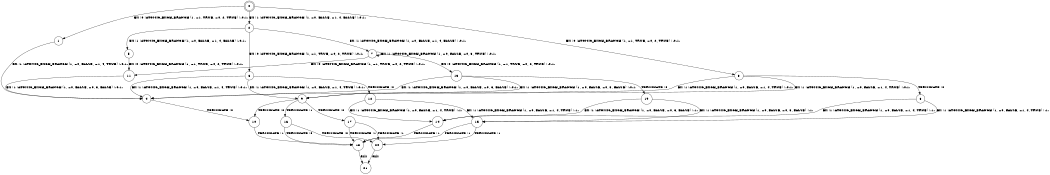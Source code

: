 digraph BCG {
size = "7, 10.5";
center = TRUE;
node [shape = circle];
0 [peripheries = 2];
0 -> 1 [label = "EX !0 !ATOMIC_EXCH_BRANCH (1, +1, TRUE, +0, 2, TRUE) !:0:1:"];
0 -> 2 [label = "EX !1 !ATOMIC_EXCH_BRANCH (1, +0, FALSE, +1, 4, FALSE) !:0:1:"];
0 -> 3 [label = "EX !0 !ATOMIC_EXCH_BRANCH (1, +1, TRUE, +0, 2, TRUE) !:0:1:"];
1 -> 4 [label = "EX !1 !ATOMIC_EXCH_BRANCH (1, +0, FALSE, +1, 4, TRUE) !:0:1:"];
2 -> 5 [label = "EX !1 !ATOMIC_EXCH_BRANCH (1, +0, FALSE, +1, 4, FALSE) !:0:1:"];
2 -> 6 [label = "EX !0 !ATOMIC_EXCH_BRANCH (1, +1, TRUE, +0, 2, TRUE) !:0:1:"];
2 -> 7 [label = "EX !1 !ATOMIC_EXCH_BRANCH (1, +0, FALSE, +1, 4, FALSE) !:0:1:"];
3 -> 4 [label = "EX !1 !ATOMIC_EXCH_BRANCH (1, +0, FALSE, +1, 4, TRUE) !:0:1:"];
3 -> 8 [label = "TERMINATE !0"];
3 -> 9 [label = "EX !1 !ATOMIC_EXCH_BRANCH (1, +0, FALSE, +1, 4, TRUE) !:0:1:"];
4 -> 10 [label = "TERMINATE !0"];
5 -> 11 [label = "EX !0 !ATOMIC_EXCH_BRANCH (1, +1, TRUE, +0, 2, TRUE) !:0:1:"];
6 -> 4 [label = "EX !1 !ATOMIC_EXCH_BRANCH (1, +0, FALSE, +1, 4, TRUE) !:0:1:"];
6 -> 12 [label = "TERMINATE !0"];
6 -> 9 [label = "EX !1 !ATOMIC_EXCH_BRANCH (1, +0, FALSE, +1, 4, TRUE) !:0:1:"];
7 -> 11 [label = "EX !0 !ATOMIC_EXCH_BRANCH (1, +1, TRUE, +0, 2, TRUE) !:0:1:"];
7 -> 13 [label = "EX !0 !ATOMIC_EXCH_BRANCH (1, +1, TRUE, +0, 2, TRUE) !:0:1:"];
7 -> 7 [label = "EX !1 !ATOMIC_EXCH_BRANCH (1, +0, FALSE, +0, 3, TRUE) !:0:1:"];
8 -> 14 [label = "EX !1 !ATOMIC_EXCH_BRANCH (1, +0, FALSE, +1, 4, TRUE) !:1:"];
8 -> 15 [label = "EX !1 !ATOMIC_EXCH_BRANCH (1, +0, FALSE, +1, 4, TRUE) !:1:"];
9 -> 10 [label = "TERMINATE !0"];
9 -> 16 [label = "TERMINATE !1"];
9 -> 17 [label = "TERMINATE !0"];
10 -> 18 [label = "TERMINATE !1"];
11 -> 4 [label = "EX !1 !ATOMIC_EXCH_BRANCH (1, +0, FALSE, +0, 3, FALSE) !:0:1:"];
12 -> 14 [label = "EX !1 !ATOMIC_EXCH_BRANCH (1, +0, FALSE, +1, 4, TRUE) !:1:"];
12 -> 15 [label = "EX !1 !ATOMIC_EXCH_BRANCH (1, +0, FALSE, +1, 4, TRUE) !:1:"];
13 -> 4 [label = "EX !1 !ATOMIC_EXCH_BRANCH (1, +0, FALSE, +0, 3, FALSE) !:0:1:"];
13 -> 19 [label = "TERMINATE !0"];
13 -> 9 [label = "EX !1 !ATOMIC_EXCH_BRANCH (1, +0, FALSE, +0, 3, FALSE) !:0:1:"];
14 -> 18 [label = "TERMINATE !1"];
15 -> 18 [label = "TERMINATE !1"];
15 -> 20 [label = "TERMINATE !1"];
16 -> 18 [label = "TERMINATE !0"];
16 -> 20 [label = "TERMINATE !0"];
17 -> 18 [label = "TERMINATE !1"];
17 -> 20 [label = "TERMINATE !1"];
18 -> 21 [label = "exit"];
19 -> 14 [label = "EX !1 !ATOMIC_EXCH_BRANCH (1, +0, FALSE, +0, 3, FALSE) !:1:"];
19 -> 15 [label = "EX !1 !ATOMIC_EXCH_BRANCH (1, +0, FALSE, +0, 3, FALSE) !:1:"];
20 -> 21 [label = "exit"];
}
